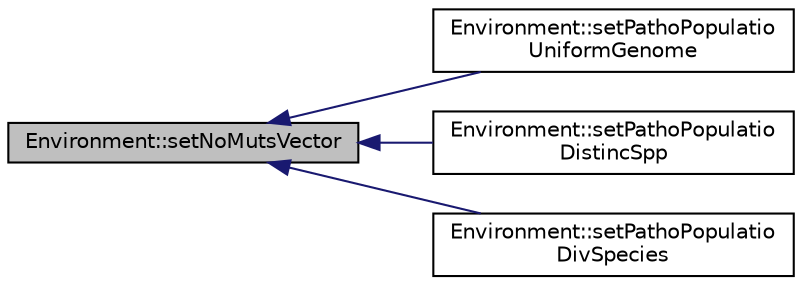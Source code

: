 digraph "Environment::setNoMutsVector"
{
  edge [fontname="Helvetica",fontsize="10",labelfontname="Helvetica",labelfontsize="10"];
  node [fontname="Helvetica",fontsize="10",shape=record];
  rankdir="LR";
  Node1 [label="Environment::setNoMutsVector",height=0.2,width=0.4,color="black", fillcolor="grey75", style="filled", fontcolor="black"];
  Node1 -> Node2 [dir="back",color="midnightblue",fontsize="10",style="solid",fontname="Helvetica"];
  Node2 [label="Environment::setPathoPopulatio\lUniformGenome",height=0.2,width=0.4,color="black", fillcolor="white", style="filled",URL="$class_environment.html#a03d6f594caf898481ef784aafa9b6ed8",tooltip="Core method. Initializes the pathogen population. "];
  Node1 -> Node3 [dir="back",color="midnightblue",fontsize="10",style="solid",fontname="Helvetica"];
  Node3 [label="Environment::setPathoPopulatio\lDistincSpp",height=0.2,width=0.4,color="black", fillcolor="white", style="filled",URL="$class_environment.html#aa96a77a7b6544503d61e26149c0d4cca",tooltip="Core method. Initializes the pathogen population. "];
  Node1 -> Node4 [dir="back",color="midnightblue",fontsize="10",style="solid",fontname="Helvetica"];
  Node4 [label="Environment::setPathoPopulatio\lDivSpecies",height=0.2,width=0.4,color="black", fillcolor="white", style="filled",URL="$class_environment.html#a34b326e2e2880881e48ddf9312ff0bc0",tooltip="Core method. Initializes the pathogen population. "];
}
